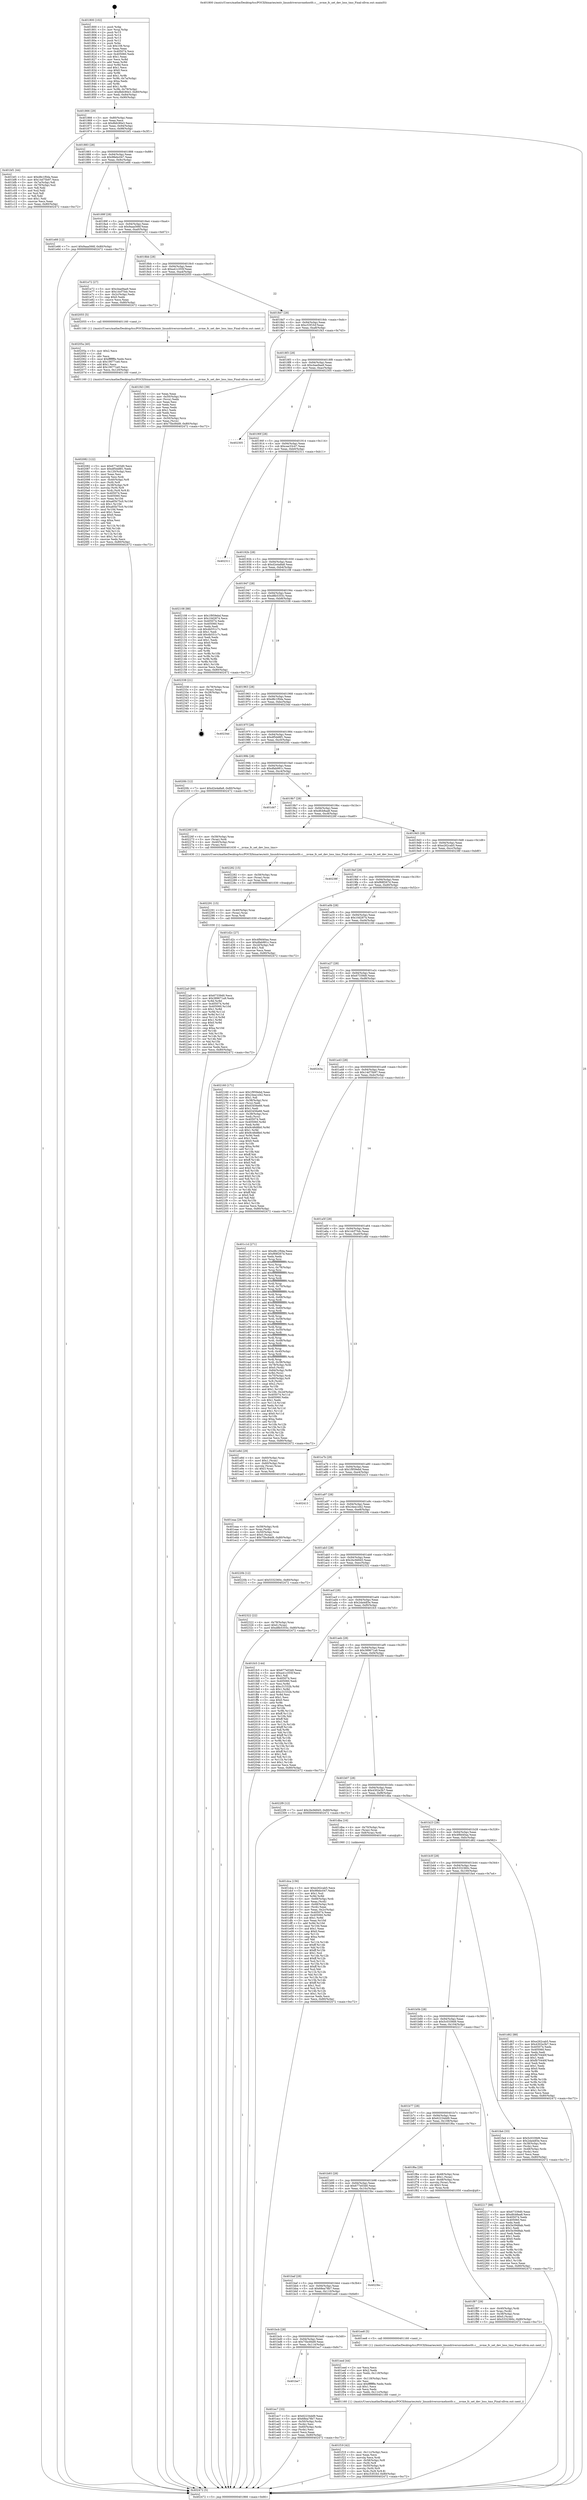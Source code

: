 digraph "0x401800" {
  label = "0x401800 (/mnt/c/Users/mathe/Desktop/tcc/POCII/binaries/extr_linuxdriversnvmehostfc.c___nvme_fc_set_dev_loss_tmo_Final-ollvm.out::main(0))"
  labelloc = "t"
  node[shape=record]

  Entry [label="",width=0.3,height=0.3,shape=circle,fillcolor=black,style=filled]
  "0x401866" [label="{
     0x401866 [29]\l
     | [instrs]\l
     &nbsp;&nbsp;0x401866 \<+3\>: mov -0x80(%rbp),%eax\l
     &nbsp;&nbsp;0x401869 \<+2\>: mov %eax,%ecx\l
     &nbsp;&nbsp;0x40186b \<+6\>: sub $0x8bfc90e3,%ecx\l
     &nbsp;&nbsp;0x401871 \<+6\>: mov %eax,-0x94(%rbp)\l
     &nbsp;&nbsp;0x401877 \<+6\>: mov %ecx,-0x98(%rbp)\l
     &nbsp;&nbsp;0x40187d \<+6\>: je 0000000000401bf1 \<main+0x3f1\>\l
  }"]
  "0x401bf1" [label="{
     0x401bf1 [44]\l
     | [instrs]\l
     &nbsp;&nbsp;0x401bf1 \<+5\>: mov $0xd8c1f0da,%eax\l
     &nbsp;&nbsp;0x401bf6 \<+5\>: mov $0x14d75b97,%ecx\l
     &nbsp;&nbsp;0x401bfb \<+3\>: mov -0x7a(%rbp),%dl\l
     &nbsp;&nbsp;0x401bfe \<+4\>: mov -0x79(%rbp),%sil\l
     &nbsp;&nbsp;0x401c02 \<+3\>: mov %dl,%dil\l
     &nbsp;&nbsp;0x401c05 \<+3\>: and %sil,%dil\l
     &nbsp;&nbsp;0x401c08 \<+3\>: xor %sil,%dl\l
     &nbsp;&nbsp;0x401c0b \<+3\>: or %dl,%dil\l
     &nbsp;&nbsp;0x401c0e \<+4\>: test $0x1,%dil\l
     &nbsp;&nbsp;0x401c12 \<+3\>: cmovne %ecx,%eax\l
     &nbsp;&nbsp;0x401c15 \<+3\>: mov %eax,-0x80(%rbp)\l
     &nbsp;&nbsp;0x401c18 \<+5\>: jmp 0000000000402472 \<main+0xc72\>\l
  }"]
  "0x401883" [label="{
     0x401883 [28]\l
     | [instrs]\l
     &nbsp;&nbsp;0x401883 \<+5\>: jmp 0000000000401888 \<main+0x88\>\l
     &nbsp;&nbsp;0x401888 \<+6\>: mov -0x94(%rbp),%eax\l
     &nbsp;&nbsp;0x40188e \<+5\>: sub $0x98ebc047,%eax\l
     &nbsp;&nbsp;0x401893 \<+6\>: mov %eax,-0x9c(%rbp)\l
     &nbsp;&nbsp;0x401899 \<+6\>: je 0000000000401e66 \<main+0x666\>\l
  }"]
  "0x402472" [label="{
     0x402472 [5]\l
     | [instrs]\l
     &nbsp;&nbsp;0x402472 \<+5\>: jmp 0000000000401866 \<main+0x66\>\l
  }"]
  "0x401800" [label="{
     0x401800 [102]\l
     | [instrs]\l
     &nbsp;&nbsp;0x401800 \<+1\>: push %rbp\l
     &nbsp;&nbsp;0x401801 \<+3\>: mov %rsp,%rbp\l
     &nbsp;&nbsp;0x401804 \<+2\>: push %r15\l
     &nbsp;&nbsp;0x401806 \<+2\>: push %r14\l
     &nbsp;&nbsp;0x401808 \<+2\>: push %r13\l
     &nbsp;&nbsp;0x40180a \<+2\>: push %r12\l
     &nbsp;&nbsp;0x40180c \<+1\>: push %rbx\l
     &nbsp;&nbsp;0x40180d \<+7\>: sub $0x108,%rsp\l
     &nbsp;&nbsp;0x401814 \<+2\>: xor %eax,%eax\l
     &nbsp;&nbsp;0x401816 \<+7\>: mov 0x405074,%ecx\l
     &nbsp;&nbsp;0x40181d \<+7\>: mov 0x405060,%edx\l
     &nbsp;&nbsp;0x401824 \<+3\>: sub $0x1,%eax\l
     &nbsp;&nbsp;0x401827 \<+3\>: mov %ecx,%r8d\l
     &nbsp;&nbsp;0x40182a \<+3\>: add %eax,%r8d\l
     &nbsp;&nbsp;0x40182d \<+4\>: imul %r8d,%ecx\l
     &nbsp;&nbsp;0x401831 \<+3\>: and $0x1,%ecx\l
     &nbsp;&nbsp;0x401834 \<+3\>: cmp $0x0,%ecx\l
     &nbsp;&nbsp;0x401837 \<+4\>: sete %r9b\l
     &nbsp;&nbsp;0x40183b \<+4\>: and $0x1,%r9b\l
     &nbsp;&nbsp;0x40183f \<+4\>: mov %r9b,-0x7a(%rbp)\l
     &nbsp;&nbsp;0x401843 \<+3\>: cmp $0xa,%edx\l
     &nbsp;&nbsp;0x401846 \<+4\>: setl %r9b\l
     &nbsp;&nbsp;0x40184a \<+4\>: and $0x1,%r9b\l
     &nbsp;&nbsp;0x40184e \<+4\>: mov %r9b,-0x79(%rbp)\l
     &nbsp;&nbsp;0x401852 \<+7\>: movl $0x8bfc90e3,-0x80(%rbp)\l
     &nbsp;&nbsp;0x401859 \<+6\>: mov %edi,-0x84(%rbp)\l
     &nbsp;&nbsp;0x40185f \<+7\>: mov %rsi,-0x90(%rbp)\l
  }"]
  Exit [label="",width=0.3,height=0.3,shape=circle,fillcolor=black,style=filled,peripheries=2]
  "0x401e66" [label="{
     0x401e66 [12]\l
     | [instrs]\l
     &nbsp;&nbsp;0x401e66 \<+7\>: movl $0x9aaa566f,-0x80(%rbp)\l
     &nbsp;&nbsp;0x401e6d \<+5\>: jmp 0000000000402472 \<main+0xc72\>\l
  }"]
  "0x40189f" [label="{
     0x40189f [28]\l
     | [instrs]\l
     &nbsp;&nbsp;0x40189f \<+5\>: jmp 00000000004018a4 \<main+0xa4\>\l
     &nbsp;&nbsp;0x4018a4 \<+6\>: mov -0x94(%rbp),%eax\l
     &nbsp;&nbsp;0x4018aa \<+5\>: sub $0x9aaa566f,%eax\l
     &nbsp;&nbsp;0x4018af \<+6\>: mov %eax,-0xa0(%rbp)\l
     &nbsp;&nbsp;0x4018b5 \<+6\>: je 0000000000401e72 \<main+0x672\>\l
  }"]
  "0x4022a0" [label="{
     0x4022a0 [89]\l
     | [instrs]\l
     &nbsp;&nbsp;0x4022a0 \<+5\>: mov $0x67339d0,%ecx\l
     &nbsp;&nbsp;0x4022a5 \<+5\>: mov $0x389671a9,%edx\l
     &nbsp;&nbsp;0x4022aa \<+3\>: xor %r8d,%r8d\l
     &nbsp;&nbsp;0x4022ad \<+8\>: mov 0x405074,%r9d\l
     &nbsp;&nbsp;0x4022b5 \<+8\>: mov 0x405060,%r10d\l
     &nbsp;&nbsp;0x4022bd \<+4\>: sub $0x1,%r8d\l
     &nbsp;&nbsp;0x4022c1 \<+3\>: mov %r9d,%r11d\l
     &nbsp;&nbsp;0x4022c4 \<+3\>: add %r8d,%r11d\l
     &nbsp;&nbsp;0x4022c7 \<+4\>: imul %r11d,%r9d\l
     &nbsp;&nbsp;0x4022cb \<+4\>: and $0x1,%r9d\l
     &nbsp;&nbsp;0x4022cf \<+4\>: cmp $0x0,%r9d\l
     &nbsp;&nbsp;0x4022d3 \<+3\>: sete %bl\l
     &nbsp;&nbsp;0x4022d6 \<+4\>: cmp $0xa,%r10d\l
     &nbsp;&nbsp;0x4022da \<+4\>: setl %r14b\l
     &nbsp;&nbsp;0x4022de \<+3\>: mov %bl,%r15b\l
     &nbsp;&nbsp;0x4022e1 \<+3\>: and %r14b,%r15b\l
     &nbsp;&nbsp;0x4022e4 \<+3\>: xor %r14b,%bl\l
     &nbsp;&nbsp;0x4022e7 \<+3\>: or %bl,%r15b\l
     &nbsp;&nbsp;0x4022ea \<+4\>: test $0x1,%r15b\l
     &nbsp;&nbsp;0x4022ee \<+3\>: cmovne %edx,%ecx\l
     &nbsp;&nbsp;0x4022f1 \<+3\>: mov %ecx,-0x80(%rbp)\l
     &nbsp;&nbsp;0x4022f4 \<+5\>: jmp 0000000000402472 \<main+0xc72\>\l
  }"]
  "0x401e72" [label="{
     0x401e72 [27]\l
     | [instrs]\l
     &nbsp;&nbsp;0x401e72 \<+5\>: mov $0xcbae9aa9,%eax\l
     &nbsp;&nbsp;0x401e77 \<+5\>: mov $0x1dcf75dc,%ecx\l
     &nbsp;&nbsp;0x401e7c \<+3\>: mov -0x2c(%rbp),%edx\l
     &nbsp;&nbsp;0x401e7f \<+3\>: cmp $0x0,%edx\l
     &nbsp;&nbsp;0x401e82 \<+3\>: cmove %ecx,%eax\l
     &nbsp;&nbsp;0x401e85 \<+3\>: mov %eax,-0x80(%rbp)\l
     &nbsp;&nbsp;0x401e88 \<+5\>: jmp 0000000000402472 \<main+0xc72\>\l
  }"]
  "0x4018bb" [label="{
     0x4018bb [28]\l
     | [instrs]\l
     &nbsp;&nbsp;0x4018bb \<+5\>: jmp 00000000004018c0 \<main+0xc0\>\l
     &nbsp;&nbsp;0x4018c0 \<+6\>: mov -0x94(%rbp),%eax\l
     &nbsp;&nbsp;0x4018c6 \<+5\>: sub $0xa41c355f,%eax\l
     &nbsp;&nbsp;0x4018cb \<+6\>: mov %eax,-0xa4(%rbp)\l
     &nbsp;&nbsp;0x4018d1 \<+6\>: je 0000000000402055 \<main+0x855\>\l
  }"]
  "0x402291" [label="{
     0x402291 [15]\l
     | [instrs]\l
     &nbsp;&nbsp;0x402291 \<+4\>: mov -0x40(%rbp),%rax\l
     &nbsp;&nbsp;0x402295 \<+3\>: mov (%rax),%rax\l
     &nbsp;&nbsp;0x402298 \<+3\>: mov %rax,%rdi\l
     &nbsp;&nbsp;0x40229b \<+5\>: call 0000000000401030 \<free@plt\>\l
     | [calls]\l
     &nbsp;&nbsp;0x401030 \{1\} (unknown)\l
  }"]
  "0x402055" [label="{
     0x402055 [5]\l
     | [instrs]\l
     &nbsp;&nbsp;0x402055 \<+5\>: call 0000000000401160 \<next_i\>\l
     | [calls]\l
     &nbsp;&nbsp;0x401160 \{1\} (/mnt/c/Users/mathe/Desktop/tcc/POCII/binaries/extr_linuxdriversnvmehostfc.c___nvme_fc_set_dev_loss_tmo_Final-ollvm.out::next_i)\l
  }"]
  "0x4018d7" [label="{
     0x4018d7 [28]\l
     | [instrs]\l
     &nbsp;&nbsp;0x4018d7 \<+5\>: jmp 00000000004018dc \<main+0xdc\>\l
     &nbsp;&nbsp;0x4018dc \<+6\>: mov -0x94(%rbp),%eax\l
     &nbsp;&nbsp;0x4018e2 \<+5\>: sub $0xc53f1fcf,%eax\l
     &nbsp;&nbsp;0x4018e7 \<+6\>: mov %eax,-0xa8(%rbp)\l
     &nbsp;&nbsp;0x4018ed \<+6\>: je 0000000000401f43 \<main+0x743\>\l
  }"]
  "0x402282" [label="{
     0x402282 [15]\l
     | [instrs]\l
     &nbsp;&nbsp;0x402282 \<+4\>: mov -0x58(%rbp),%rax\l
     &nbsp;&nbsp;0x402286 \<+3\>: mov (%rax),%rax\l
     &nbsp;&nbsp;0x402289 \<+3\>: mov %rax,%rdi\l
     &nbsp;&nbsp;0x40228c \<+5\>: call 0000000000401030 \<free@plt\>\l
     | [calls]\l
     &nbsp;&nbsp;0x401030 \{1\} (unknown)\l
  }"]
  "0x401f43" [label="{
     0x401f43 [39]\l
     | [instrs]\l
     &nbsp;&nbsp;0x401f43 \<+2\>: xor %eax,%eax\l
     &nbsp;&nbsp;0x401f45 \<+4\>: mov -0x50(%rbp),%rcx\l
     &nbsp;&nbsp;0x401f49 \<+2\>: mov (%rcx),%edx\l
     &nbsp;&nbsp;0x401f4b \<+2\>: mov %eax,%esi\l
     &nbsp;&nbsp;0x401f4d \<+2\>: sub %edx,%esi\l
     &nbsp;&nbsp;0x401f4f \<+2\>: mov %eax,%edx\l
     &nbsp;&nbsp;0x401f51 \<+3\>: sub $0x1,%edx\l
     &nbsp;&nbsp;0x401f54 \<+2\>: add %edx,%esi\l
     &nbsp;&nbsp;0x401f56 \<+2\>: sub %esi,%eax\l
     &nbsp;&nbsp;0x401f58 \<+4\>: mov -0x50(%rbp),%rcx\l
     &nbsp;&nbsp;0x401f5c \<+2\>: mov %eax,(%rcx)\l
     &nbsp;&nbsp;0x401f5e \<+7\>: movl $0x75bc84d9,-0x80(%rbp)\l
     &nbsp;&nbsp;0x401f65 \<+5\>: jmp 0000000000402472 \<main+0xc72\>\l
  }"]
  "0x4018f3" [label="{
     0x4018f3 [28]\l
     | [instrs]\l
     &nbsp;&nbsp;0x4018f3 \<+5\>: jmp 00000000004018f8 \<main+0xf8\>\l
     &nbsp;&nbsp;0x4018f8 \<+6\>: mov -0x94(%rbp),%eax\l
     &nbsp;&nbsp;0x4018fe \<+5\>: sub $0xcbae9aa9,%eax\l
     &nbsp;&nbsp;0x401903 \<+6\>: mov %eax,-0xac(%rbp)\l
     &nbsp;&nbsp;0x401909 \<+6\>: je 0000000000402305 \<main+0xb05\>\l
  }"]
  "0x402082" [label="{
     0x402082 [122]\l
     | [instrs]\l
     &nbsp;&nbsp;0x402082 \<+5\>: mov $0x677e03d0,%ecx\l
     &nbsp;&nbsp;0x402087 \<+5\>: mov $0xdf5dd8f1,%edx\l
     &nbsp;&nbsp;0x40208c \<+6\>: mov -0x120(%rbp),%esi\l
     &nbsp;&nbsp;0x402092 \<+3\>: imul %eax,%esi\l
     &nbsp;&nbsp;0x402095 \<+3\>: movslq %esi,%rdi\l
     &nbsp;&nbsp;0x402098 \<+4\>: mov -0x40(%rbp),%r8\l
     &nbsp;&nbsp;0x40209c \<+3\>: mov (%r8),%r8\l
     &nbsp;&nbsp;0x40209f \<+4\>: mov -0x38(%rbp),%r9\l
     &nbsp;&nbsp;0x4020a3 \<+3\>: movslq (%r9),%r9\l
     &nbsp;&nbsp;0x4020a6 \<+4\>: mov %rdi,(%r8,%r9,8)\l
     &nbsp;&nbsp;0x4020aa \<+7\>: mov 0x405074,%eax\l
     &nbsp;&nbsp;0x4020b1 \<+7\>: mov 0x405060,%esi\l
     &nbsp;&nbsp;0x4020b8 \<+3\>: mov %eax,%r10d\l
     &nbsp;&nbsp;0x4020bb \<+7\>: sub $0xa65b75c0,%r10d\l
     &nbsp;&nbsp;0x4020c2 \<+4\>: sub $0x1,%r10d\l
     &nbsp;&nbsp;0x4020c6 \<+7\>: add $0xa65b75c0,%r10d\l
     &nbsp;&nbsp;0x4020cd \<+4\>: imul %r10d,%eax\l
     &nbsp;&nbsp;0x4020d1 \<+3\>: and $0x1,%eax\l
     &nbsp;&nbsp;0x4020d4 \<+3\>: cmp $0x0,%eax\l
     &nbsp;&nbsp;0x4020d7 \<+4\>: sete %r11b\l
     &nbsp;&nbsp;0x4020db \<+3\>: cmp $0xa,%esi\l
     &nbsp;&nbsp;0x4020de \<+3\>: setl %bl\l
     &nbsp;&nbsp;0x4020e1 \<+3\>: mov %r11b,%r14b\l
     &nbsp;&nbsp;0x4020e4 \<+3\>: and %bl,%r14b\l
     &nbsp;&nbsp;0x4020e7 \<+3\>: xor %bl,%r11b\l
     &nbsp;&nbsp;0x4020ea \<+3\>: or %r11b,%r14b\l
     &nbsp;&nbsp;0x4020ed \<+4\>: test $0x1,%r14b\l
     &nbsp;&nbsp;0x4020f1 \<+3\>: cmovne %edx,%ecx\l
     &nbsp;&nbsp;0x4020f4 \<+3\>: mov %ecx,-0x80(%rbp)\l
     &nbsp;&nbsp;0x4020f7 \<+5\>: jmp 0000000000402472 \<main+0xc72\>\l
  }"]
  "0x402305" [label="{
     0x402305\l
  }", style=dashed]
  "0x40190f" [label="{
     0x40190f [28]\l
     | [instrs]\l
     &nbsp;&nbsp;0x40190f \<+5\>: jmp 0000000000401914 \<main+0x114\>\l
     &nbsp;&nbsp;0x401914 \<+6\>: mov -0x94(%rbp),%eax\l
     &nbsp;&nbsp;0x40191a \<+5\>: sub $0xcee33c47,%eax\l
     &nbsp;&nbsp;0x40191f \<+6\>: mov %eax,-0xb0(%rbp)\l
     &nbsp;&nbsp;0x401925 \<+6\>: je 0000000000402311 \<main+0xb11\>\l
  }"]
  "0x40205a" [label="{
     0x40205a [40]\l
     | [instrs]\l
     &nbsp;&nbsp;0x40205a \<+5\>: mov $0x2,%ecx\l
     &nbsp;&nbsp;0x40205f \<+1\>: cltd\l
     &nbsp;&nbsp;0x402060 \<+2\>: idiv %ecx\l
     &nbsp;&nbsp;0x402062 \<+6\>: imul $0xfffffffe,%edx,%ecx\l
     &nbsp;&nbsp;0x402068 \<+6\>: sub $0x19077ce0,%ecx\l
     &nbsp;&nbsp;0x40206e \<+3\>: add $0x1,%ecx\l
     &nbsp;&nbsp;0x402071 \<+6\>: add $0x19077ce0,%ecx\l
     &nbsp;&nbsp;0x402077 \<+6\>: mov %ecx,-0x120(%rbp)\l
     &nbsp;&nbsp;0x40207d \<+5\>: call 0000000000401160 \<next_i\>\l
     | [calls]\l
     &nbsp;&nbsp;0x401160 \{1\} (/mnt/c/Users/mathe/Desktop/tcc/POCII/binaries/extr_linuxdriversnvmehostfc.c___nvme_fc_set_dev_loss_tmo_Final-ollvm.out::next_i)\l
  }"]
  "0x402311" [label="{
     0x402311\l
  }", style=dashed]
  "0x40192b" [label="{
     0x40192b [28]\l
     | [instrs]\l
     &nbsp;&nbsp;0x40192b \<+5\>: jmp 0000000000401930 \<main+0x130\>\l
     &nbsp;&nbsp;0x401930 \<+6\>: mov -0x94(%rbp),%eax\l
     &nbsp;&nbsp;0x401936 \<+5\>: sub $0xd2e4a8a8,%eax\l
     &nbsp;&nbsp;0x40193b \<+6\>: mov %eax,-0xb4(%rbp)\l
     &nbsp;&nbsp;0x401941 \<+6\>: je 0000000000402108 \<main+0x908\>\l
  }"]
  "0x401f87" [label="{
     0x401f87 [29]\l
     | [instrs]\l
     &nbsp;&nbsp;0x401f87 \<+4\>: mov -0x40(%rbp),%rdi\l
     &nbsp;&nbsp;0x401f8b \<+3\>: mov %rax,(%rdi)\l
     &nbsp;&nbsp;0x401f8e \<+4\>: mov -0x38(%rbp),%rax\l
     &nbsp;&nbsp;0x401f92 \<+6\>: movl $0x0,(%rax)\l
     &nbsp;&nbsp;0x401f98 \<+7\>: movl $0x5332360c,-0x80(%rbp)\l
     &nbsp;&nbsp;0x401f9f \<+5\>: jmp 0000000000402472 \<main+0xc72\>\l
  }"]
  "0x402108" [label="{
     0x402108 [88]\l
     | [instrs]\l
     &nbsp;&nbsp;0x402108 \<+5\>: mov $0x1f959ebd,%eax\l
     &nbsp;&nbsp;0x40210d \<+5\>: mov $0x10d2874,%ecx\l
     &nbsp;&nbsp;0x402112 \<+7\>: mov 0x405074,%edx\l
     &nbsp;&nbsp;0x402119 \<+7\>: mov 0x405060,%esi\l
     &nbsp;&nbsp;0x402120 \<+2\>: mov %edx,%edi\l
     &nbsp;&nbsp;0x402122 \<+6\>: sub $0x4b551c7c,%edi\l
     &nbsp;&nbsp;0x402128 \<+3\>: sub $0x1,%edi\l
     &nbsp;&nbsp;0x40212b \<+6\>: add $0x4b551c7c,%edi\l
     &nbsp;&nbsp;0x402131 \<+3\>: imul %edi,%edx\l
     &nbsp;&nbsp;0x402134 \<+3\>: and $0x1,%edx\l
     &nbsp;&nbsp;0x402137 \<+3\>: cmp $0x0,%edx\l
     &nbsp;&nbsp;0x40213a \<+4\>: sete %r8b\l
     &nbsp;&nbsp;0x40213e \<+3\>: cmp $0xa,%esi\l
     &nbsp;&nbsp;0x402141 \<+4\>: setl %r9b\l
     &nbsp;&nbsp;0x402145 \<+3\>: mov %r8b,%r10b\l
     &nbsp;&nbsp;0x402148 \<+3\>: and %r9b,%r10b\l
     &nbsp;&nbsp;0x40214b \<+3\>: xor %r9b,%r8b\l
     &nbsp;&nbsp;0x40214e \<+3\>: or %r8b,%r10b\l
     &nbsp;&nbsp;0x402151 \<+4\>: test $0x1,%r10b\l
     &nbsp;&nbsp;0x402155 \<+3\>: cmovne %ecx,%eax\l
     &nbsp;&nbsp;0x402158 \<+3\>: mov %eax,-0x80(%rbp)\l
     &nbsp;&nbsp;0x40215b \<+5\>: jmp 0000000000402472 \<main+0xc72\>\l
  }"]
  "0x401947" [label="{
     0x401947 [28]\l
     | [instrs]\l
     &nbsp;&nbsp;0x401947 \<+5\>: jmp 000000000040194c \<main+0x14c\>\l
     &nbsp;&nbsp;0x40194c \<+6\>: mov -0x94(%rbp),%eax\l
     &nbsp;&nbsp;0x401952 \<+5\>: sub $0xd8b5355c,%eax\l
     &nbsp;&nbsp;0x401957 \<+6\>: mov %eax,-0xb8(%rbp)\l
     &nbsp;&nbsp;0x40195d \<+6\>: je 0000000000402338 \<main+0xb38\>\l
  }"]
  "0x401f19" [label="{
     0x401f19 [42]\l
     | [instrs]\l
     &nbsp;&nbsp;0x401f19 \<+6\>: mov -0x11c(%rbp),%ecx\l
     &nbsp;&nbsp;0x401f1f \<+3\>: imul %eax,%ecx\l
     &nbsp;&nbsp;0x401f22 \<+3\>: movslq %ecx,%rdi\l
     &nbsp;&nbsp;0x401f25 \<+4\>: mov -0x58(%rbp),%r8\l
     &nbsp;&nbsp;0x401f29 \<+3\>: mov (%r8),%r8\l
     &nbsp;&nbsp;0x401f2c \<+4\>: mov -0x50(%rbp),%r9\l
     &nbsp;&nbsp;0x401f30 \<+3\>: movslq (%r9),%r9\l
     &nbsp;&nbsp;0x401f33 \<+4\>: mov %rdi,(%r8,%r9,8)\l
     &nbsp;&nbsp;0x401f37 \<+7\>: movl $0xc53f1fcf,-0x80(%rbp)\l
     &nbsp;&nbsp;0x401f3e \<+5\>: jmp 0000000000402472 \<main+0xc72\>\l
  }"]
  "0x402338" [label="{
     0x402338 [21]\l
     | [instrs]\l
     &nbsp;&nbsp;0x402338 \<+4\>: mov -0x78(%rbp),%rax\l
     &nbsp;&nbsp;0x40233c \<+2\>: mov (%rax),%eax\l
     &nbsp;&nbsp;0x40233e \<+4\>: lea -0x28(%rbp),%rsp\l
     &nbsp;&nbsp;0x402342 \<+1\>: pop %rbx\l
     &nbsp;&nbsp;0x402343 \<+2\>: pop %r12\l
     &nbsp;&nbsp;0x402345 \<+2\>: pop %r13\l
     &nbsp;&nbsp;0x402347 \<+2\>: pop %r14\l
     &nbsp;&nbsp;0x402349 \<+2\>: pop %r15\l
     &nbsp;&nbsp;0x40234b \<+1\>: pop %rbp\l
     &nbsp;&nbsp;0x40234c \<+1\>: ret\l
  }"]
  "0x401963" [label="{
     0x401963 [28]\l
     | [instrs]\l
     &nbsp;&nbsp;0x401963 \<+5\>: jmp 0000000000401968 \<main+0x168\>\l
     &nbsp;&nbsp;0x401968 \<+6\>: mov -0x94(%rbp),%eax\l
     &nbsp;&nbsp;0x40196e \<+5\>: sub $0xd8c1f0da,%eax\l
     &nbsp;&nbsp;0x401973 \<+6\>: mov %eax,-0xbc(%rbp)\l
     &nbsp;&nbsp;0x401979 \<+6\>: je 000000000040234d \<main+0xb4d\>\l
  }"]
  "0x401eed" [label="{
     0x401eed [44]\l
     | [instrs]\l
     &nbsp;&nbsp;0x401eed \<+2\>: xor %ecx,%ecx\l
     &nbsp;&nbsp;0x401eef \<+5\>: mov $0x2,%edx\l
     &nbsp;&nbsp;0x401ef4 \<+6\>: mov %edx,-0x118(%rbp)\l
     &nbsp;&nbsp;0x401efa \<+1\>: cltd\l
     &nbsp;&nbsp;0x401efb \<+6\>: mov -0x118(%rbp),%esi\l
     &nbsp;&nbsp;0x401f01 \<+2\>: idiv %esi\l
     &nbsp;&nbsp;0x401f03 \<+6\>: imul $0xfffffffe,%edx,%edx\l
     &nbsp;&nbsp;0x401f09 \<+3\>: sub $0x1,%ecx\l
     &nbsp;&nbsp;0x401f0c \<+2\>: sub %ecx,%edx\l
     &nbsp;&nbsp;0x401f0e \<+6\>: mov %edx,-0x11c(%rbp)\l
     &nbsp;&nbsp;0x401f14 \<+5\>: call 0000000000401160 \<next_i\>\l
     | [calls]\l
     &nbsp;&nbsp;0x401160 \{1\} (/mnt/c/Users/mathe/Desktop/tcc/POCII/binaries/extr_linuxdriversnvmehostfc.c___nvme_fc_set_dev_loss_tmo_Final-ollvm.out::next_i)\l
  }"]
  "0x40234d" [label="{
     0x40234d\l
  }", style=dashed]
  "0x40197f" [label="{
     0x40197f [28]\l
     | [instrs]\l
     &nbsp;&nbsp;0x40197f \<+5\>: jmp 0000000000401984 \<main+0x184\>\l
     &nbsp;&nbsp;0x401984 \<+6\>: mov -0x94(%rbp),%eax\l
     &nbsp;&nbsp;0x40198a \<+5\>: sub $0xdf5dd8f1,%eax\l
     &nbsp;&nbsp;0x40198f \<+6\>: mov %eax,-0xc0(%rbp)\l
     &nbsp;&nbsp;0x401995 \<+6\>: je 00000000004020fc \<main+0x8fc\>\l
  }"]
  "0x401be7" [label="{
     0x401be7\l
  }", style=dashed]
  "0x4020fc" [label="{
     0x4020fc [12]\l
     | [instrs]\l
     &nbsp;&nbsp;0x4020fc \<+7\>: movl $0xd2e4a8a8,-0x80(%rbp)\l
     &nbsp;&nbsp;0x402103 \<+5\>: jmp 0000000000402472 \<main+0xc72\>\l
  }"]
  "0x40199b" [label="{
     0x40199b [28]\l
     | [instrs]\l
     &nbsp;&nbsp;0x40199b \<+5\>: jmp 00000000004019a0 \<main+0x1a0\>\l
     &nbsp;&nbsp;0x4019a0 \<+6\>: mov -0x94(%rbp),%eax\l
     &nbsp;&nbsp;0x4019a6 \<+5\>: sub $0xdfab981c,%eax\l
     &nbsp;&nbsp;0x4019ab \<+6\>: mov %eax,-0xc4(%rbp)\l
     &nbsp;&nbsp;0x4019b1 \<+6\>: je 0000000000401d47 \<main+0x547\>\l
  }"]
  "0x401ec7" [label="{
     0x401ec7 [33]\l
     | [instrs]\l
     &nbsp;&nbsp;0x401ec7 \<+5\>: mov $0x62234dd9,%eax\l
     &nbsp;&nbsp;0x401ecc \<+5\>: mov $0x68ea78b7,%ecx\l
     &nbsp;&nbsp;0x401ed1 \<+4\>: mov -0x50(%rbp),%rdx\l
     &nbsp;&nbsp;0x401ed5 \<+2\>: mov (%rdx),%esi\l
     &nbsp;&nbsp;0x401ed7 \<+4\>: mov -0x60(%rbp),%rdx\l
     &nbsp;&nbsp;0x401edb \<+2\>: cmp (%rdx),%esi\l
     &nbsp;&nbsp;0x401edd \<+3\>: cmovl %ecx,%eax\l
     &nbsp;&nbsp;0x401ee0 \<+3\>: mov %eax,-0x80(%rbp)\l
     &nbsp;&nbsp;0x401ee3 \<+5\>: jmp 0000000000402472 \<main+0xc72\>\l
  }"]
  "0x401d47" [label="{
     0x401d47\l
  }", style=dashed]
  "0x4019b7" [label="{
     0x4019b7 [28]\l
     | [instrs]\l
     &nbsp;&nbsp;0x4019b7 \<+5\>: jmp 00000000004019bc \<main+0x1bc\>\l
     &nbsp;&nbsp;0x4019bc \<+6\>: mov -0x94(%rbp),%eax\l
     &nbsp;&nbsp;0x4019c2 \<+5\>: sub $0xdfcb8aa8,%eax\l
     &nbsp;&nbsp;0x4019c7 \<+6\>: mov %eax,-0xc8(%rbp)\l
     &nbsp;&nbsp;0x4019cd \<+6\>: je 000000000040226f \<main+0xa6f\>\l
  }"]
  "0x401bcb" [label="{
     0x401bcb [28]\l
     | [instrs]\l
     &nbsp;&nbsp;0x401bcb \<+5\>: jmp 0000000000401bd0 \<main+0x3d0\>\l
     &nbsp;&nbsp;0x401bd0 \<+6\>: mov -0x94(%rbp),%eax\l
     &nbsp;&nbsp;0x401bd6 \<+5\>: sub $0x75bc84d9,%eax\l
     &nbsp;&nbsp;0x401bdb \<+6\>: mov %eax,-0x114(%rbp)\l
     &nbsp;&nbsp;0x401be1 \<+6\>: je 0000000000401ec7 \<main+0x6c7\>\l
  }"]
  "0x40226f" [label="{
     0x40226f [19]\l
     | [instrs]\l
     &nbsp;&nbsp;0x40226f \<+4\>: mov -0x58(%rbp),%rax\l
     &nbsp;&nbsp;0x402273 \<+3\>: mov (%rax),%rdi\l
     &nbsp;&nbsp;0x402276 \<+4\>: mov -0x40(%rbp),%rax\l
     &nbsp;&nbsp;0x40227a \<+3\>: mov (%rax),%rsi\l
     &nbsp;&nbsp;0x40227d \<+5\>: call 0000000000401630 \<__nvme_fc_set_dev_loss_tmo\>\l
     | [calls]\l
     &nbsp;&nbsp;0x401630 \{1\} (/mnt/c/Users/mathe/Desktop/tcc/POCII/binaries/extr_linuxdriversnvmehostfc.c___nvme_fc_set_dev_loss_tmo_Final-ollvm.out::__nvme_fc_set_dev_loss_tmo)\l
  }"]
  "0x4019d3" [label="{
     0x4019d3 [28]\l
     | [instrs]\l
     &nbsp;&nbsp;0x4019d3 \<+5\>: jmp 00000000004019d8 \<main+0x1d8\>\l
     &nbsp;&nbsp;0x4019d8 \<+6\>: mov -0x94(%rbp),%eax\l
     &nbsp;&nbsp;0x4019de \<+5\>: sub $0xe262cab5,%eax\l
     &nbsp;&nbsp;0x4019e3 \<+6\>: mov %eax,-0xcc(%rbp)\l
     &nbsp;&nbsp;0x4019e9 \<+6\>: je 000000000040238f \<main+0xb8f\>\l
  }"]
  "0x401ee8" [label="{
     0x401ee8 [5]\l
     | [instrs]\l
     &nbsp;&nbsp;0x401ee8 \<+5\>: call 0000000000401160 \<next_i\>\l
     | [calls]\l
     &nbsp;&nbsp;0x401160 \{1\} (/mnt/c/Users/mathe/Desktop/tcc/POCII/binaries/extr_linuxdriversnvmehostfc.c___nvme_fc_set_dev_loss_tmo_Final-ollvm.out::next_i)\l
  }"]
  "0x40238f" [label="{
     0x40238f\l
  }", style=dashed]
  "0x4019ef" [label="{
     0x4019ef [28]\l
     | [instrs]\l
     &nbsp;&nbsp;0x4019ef \<+5\>: jmp 00000000004019f4 \<main+0x1f4\>\l
     &nbsp;&nbsp;0x4019f4 \<+6\>: mov -0x94(%rbp),%eax\l
     &nbsp;&nbsp;0x4019fa \<+5\>: sub $0xf68f267d,%eax\l
     &nbsp;&nbsp;0x4019ff \<+6\>: mov %eax,-0xd0(%rbp)\l
     &nbsp;&nbsp;0x401a05 \<+6\>: je 0000000000401d2c \<main+0x52c\>\l
  }"]
  "0x401baf" [label="{
     0x401baf [28]\l
     | [instrs]\l
     &nbsp;&nbsp;0x401baf \<+5\>: jmp 0000000000401bb4 \<main+0x3b4\>\l
     &nbsp;&nbsp;0x401bb4 \<+6\>: mov -0x94(%rbp),%eax\l
     &nbsp;&nbsp;0x401bba \<+5\>: sub $0x68ea78b7,%eax\l
     &nbsp;&nbsp;0x401bbf \<+6\>: mov %eax,-0x110(%rbp)\l
     &nbsp;&nbsp;0x401bc5 \<+6\>: je 0000000000401ee8 \<main+0x6e8\>\l
  }"]
  "0x401d2c" [label="{
     0x401d2c [27]\l
     | [instrs]\l
     &nbsp;&nbsp;0x401d2c \<+5\>: mov $0x4f9d40aa,%eax\l
     &nbsp;&nbsp;0x401d31 \<+5\>: mov $0xdfab981c,%ecx\l
     &nbsp;&nbsp;0x401d36 \<+3\>: mov -0x2d(%rbp),%dl\l
     &nbsp;&nbsp;0x401d39 \<+3\>: test $0x1,%dl\l
     &nbsp;&nbsp;0x401d3c \<+3\>: cmovne %ecx,%eax\l
     &nbsp;&nbsp;0x401d3f \<+3\>: mov %eax,-0x80(%rbp)\l
     &nbsp;&nbsp;0x401d42 \<+5\>: jmp 0000000000402472 \<main+0xc72\>\l
  }"]
  "0x401a0b" [label="{
     0x401a0b [28]\l
     | [instrs]\l
     &nbsp;&nbsp;0x401a0b \<+5\>: jmp 0000000000401a10 \<main+0x210\>\l
     &nbsp;&nbsp;0x401a10 \<+6\>: mov -0x94(%rbp),%eax\l
     &nbsp;&nbsp;0x401a16 \<+5\>: sub $0x10d2874,%eax\l
     &nbsp;&nbsp;0x401a1b \<+6\>: mov %eax,-0xd4(%rbp)\l
     &nbsp;&nbsp;0x401a21 \<+6\>: je 0000000000402160 \<main+0x960\>\l
  }"]
  "0x4023bc" [label="{
     0x4023bc\l
  }", style=dashed]
  "0x402160" [label="{
     0x402160 [171]\l
     | [instrs]\l
     &nbsp;&nbsp;0x402160 \<+5\>: mov $0x1f959ebd,%eax\l
     &nbsp;&nbsp;0x402165 \<+5\>: mov $0x24ea1d42,%ecx\l
     &nbsp;&nbsp;0x40216a \<+2\>: mov $0x1,%dl\l
     &nbsp;&nbsp;0x40216c \<+4\>: mov -0x38(%rbp),%rsi\l
     &nbsp;&nbsp;0x402170 \<+2\>: mov (%rsi),%edi\l
     &nbsp;&nbsp;0x402172 \<+6\>: add $0x63456e66,%edi\l
     &nbsp;&nbsp;0x402178 \<+3\>: add $0x1,%edi\l
     &nbsp;&nbsp;0x40217b \<+6\>: sub $0x63456e66,%edi\l
     &nbsp;&nbsp;0x402181 \<+4\>: mov -0x38(%rbp),%rsi\l
     &nbsp;&nbsp;0x402185 \<+2\>: mov %edi,(%rsi)\l
     &nbsp;&nbsp;0x402187 \<+7\>: mov 0x405074,%edi\l
     &nbsp;&nbsp;0x40218e \<+8\>: mov 0x405060,%r8d\l
     &nbsp;&nbsp;0x402196 \<+3\>: mov %edi,%r9d\l
     &nbsp;&nbsp;0x402199 \<+7\>: sub $0x9c48d8b0,%r9d\l
     &nbsp;&nbsp;0x4021a0 \<+4\>: sub $0x1,%r9d\l
     &nbsp;&nbsp;0x4021a4 \<+7\>: add $0x9c48d8b0,%r9d\l
     &nbsp;&nbsp;0x4021ab \<+4\>: imul %r9d,%edi\l
     &nbsp;&nbsp;0x4021af \<+3\>: and $0x1,%edi\l
     &nbsp;&nbsp;0x4021b2 \<+3\>: cmp $0x0,%edi\l
     &nbsp;&nbsp;0x4021b5 \<+4\>: sete %r10b\l
     &nbsp;&nbsp;0x4021b9 \<+4\>: cmp $0xa,%r8d\l
     &nbsp;&nbsp;0x4021bd \<+4\>: setl %r11b\l
     &nbsp;&nbsp;0x4021c1 \<+3\>: mov %r10b,%bl\l
     &nbsp;&nbsp;0x4021c4 \<+3\>: xor $0xff,%bl\l
     &nbsp;&nbsp;0x4021c7 \<+3\>: mov %r11b,%r14b\l
     &nbsp;&nbsp;0x4021ca \<+4\>: xor $0xff,%r14b\l
     &nbsp;&nbsp;0x4021ce \<+3\>: xor $0x0,%dl\l
     &nbsp;&nbsp;0x4021d1 \<+3\>: mov %bl,%r15b\l
     &nbsp;&nbsp;0x4021d4 \<+4\>: and $0x0,%r15b\l
     &nbsp;&nbsp;0x4021d8 \<+3\>: and %dl,%r10b\l
     &nbsp;&nbsp;0x4021db \<+3\>: mov %r14b,%r12b\l
     &nbsp;&nbsp;0x4021de \<+4\>: and $0x0,%r12b\l
     &nbsp;&nbsp;0x4021e2 \<+3\>: and %dl,%r11b\l
     &nbsp;&nbsp;0x4021e5 \<+3\>: or %r10b,%r15b\l
     &nbsp;&nbsp;0x4021e8 \<+3\>: or %r11b,%r12b\l
     &nbsp;&nbsp;0x4021eb \<+3\>: xor %r12b,%r15b\l
     &nbsp;&nbsp;0x4021ee \<+3\>: or %r14b,%bl\l
     &nbsp;&nbsp;0x4021f1 \<+3\>: xor $0xff,%bl\l
     &nbsp;&nbsp;0x4021f4 \<+3\>: or $0x0,%dl\l
     &nbsp;&nbsp;0x4021f7 \<+2\>: and %dl,%bl\l
     &nbsp;&nbsp;0x4021f9 \<+3\>: or %bl,%r15b\l
     &nbsp;&nbsp;0x4021fc \<+4\>: test $0x1,%r15b\l
     &nbsp;&nbsp;0x402200 \<+3\>: cmovne %ecx,%eax\l
     &nbsp;&nbsp;0x402203 \<+3\>: mov %eax,-0x80(%rbp)\l
     &nbsp;&nbsp;0x402206 \<+5\>: jmp 0000000000402472 \<main+0xc72\>\l
  }"]
  "0x401a27" [label="{
     0x401a27 [28]\l
     | [instrs]\l
     &nbsp;&nbsp;0x401a27 \<+5\>: jmp 0000000000401a2c \<main+0x22c\>\l
     &nbsp;&nbsp;0x401a2c \<+6\>: mov -0x94(%rbp),%eax\l
     &nbsp;&nbsp;0x401a32 \<+5\>: sub $0x67339d0,%eax\l
     &nbsp;&nbsp;0x401a37 \<+6\>: mov %eax,-0xd8(%rbp)\l
     &nbsp;&nbsp;0x401a3d \<+6\>: je 000000000040243a \<main+0xc3a\>\l
  }"]
  "0x401b93" [label="{
     0x401b93 [28]\l
     | [instrs]\l
     &nbsp;&nbsp;0x401b93 \<+5\>: jmp 0000000000401b98 \<main+0x398\>\l
     &nbsp;&nbsp;0x401b98 \<+6\>: mov -0x94(%rbp),%eax\l
     &nbsp;&nbsp;0x401b9e \<+5\>: sub $0x677e03d0,%eax\l
     &nbsp;&nbsp;0x401ba3 \<+6\>: mov %eax,-0x10c(%rbp)\l
     &nbsp;&nbsp;0x401ba9 \<+6\>: je 00000000004023bc \<main+0xbbc\>\l
  }"]
  "0x40243a" [label="{
     0x40243a\l
  }", style=dashed]
  "0x401a43" [label="{
     0x401a43 [28]\l
     | [instrs]\l
     &nbsp;&nbsp;0x401a43 \<+5\>: jmp 0000000000401a48 \<main+0x248\>\l
     &nbsp;&nbsp;0x401a48 \<+6\>: mov -0x94(%rbp),%eax\l
     &nbsp;&nbsp;0x401a4e \<+5\>: sub $0x14d75b97,%eax\l
     &nbsp;&nbsp;0x401a53 \<+6\>: mov %eax,-0xdc(%rbp)\l
     &nbsp;&nbsp;0x401a59 \<+6\>: je 0000000000401c1d \<main+0x41d\>\l
  }"]
  "0x401f6a" [label="{
     0x401f6a [29]\l
     | [instrs]\l
     &nbsp;&nbsp;0x401f6a \<+4\>: mov -0x48(%rbp),%rax\l
     &nbsp;&nbsp;0x401f6e \<+6\>: movl $0x1,(%rax)\l
     &nbsp;&nbsp;0x401f74 \<+4\>: mov -0x48(%rbp),%rax\l
     &nbsp;&nbsp;0x401f78 \<+3\>: movslq (%rax),%rax\l
     &nbsp;&nbsp;0x401f7b \<+4\>: shl $0x3,%rax\l
     &nbsp;&nbsp;0x401f7f \<+3\>: mov %rax,%rdi\l
     &nbsp;&nbsp;0x401f82 \<+5\>: call 0000000000401050 \<malloc@plt\>\l
     | [calls]\l
     &nbsp;&nbsp;0x401050 \{1\} (unknown)\l
  }"]
  "0x401c1d" [label="{
     0x401c1d [271]\l
     | [instrs]\l
     &nbsp;&nbsp;0x401c1d \<+5\>: mov $0xd8c1f0da,%eax\l
     &nbsp;&nbsp;0x401c22 \<+5\>: mov $0xf68f267d,%ecx\l
     &nbsp;&nbsp;0x401c27 \<+2\>: xor %edx,%edx\l
     &nbsp;&nbsp;0x401c29 \<+3\>: mov %rsp,%rsi\l
     &nbsp;&nbsp;0x401c2c \<+4\>: add $0xfffffffffffffff0,%rsi\l
     &nbsp;&nbsp;0x401c30 \<+3\>: mov %rsi,%rsp\l
     &nbsp;&nbsp;0x401c33 \<+4\>: mov %rsi,-0x78(%rbp)\l
     &nbsp;&nbsp;0x401c37 \<+3\>: mov %rsp,%rsi\l
     &nbsp;&nbsp;0x401c3a \<+4\>: add $0xfffffffffffffff0,%rsi\l
     &nbsp;&nbsp;0x401c3e \<+3\>: mov %rsi,%rsp\l
     &nbsp;&nbsp;0x401c41 \<+3\>: mov %rsp,%rdi\l
     &nbsp;&nbsp;0x401c44 \<+4\>: add $0xfffffffffffffff0,%rdi\l
     &nbsp;&nbsp;0x401c48 \<+3\>: mov %rdi,%rsp\l
     &nbsp;&nbsp;0x401c4b \<+4\>: mov %rdi,-0x70(%rbp)\l
     &nbsp;&nbsp;0x401c4f \<+3\>: mov %rsp,%rdi\l
     &nbsp;&nbsp;0x401c52 \<+4\>: add $0xfffffffffffffff0,%rdi\l
     &nbsp;&nbsp;0x401c56 \<+3\>: mov %rdi,%rsp\l
     &nbsp;&nbsp;0x401c59 \<+4\>: mov %rdi,-0x68(%rbp)\l
     &nbsp;&nbsp;0x401c5d \<+3\>: mov %rsp,%rdi\l
     &nbsp;&nbsp;0x401c60 \<+4\>: add $0xfffffffffffffff0,%rdi\l
     &nbsp;&nbsp;0x401c64 \<+3\>: mov %rdi,%rsp\l
     &nbsp;&nbsp;0x401c67 \<+4\>: mov %rdi,-0x60(%rbp)\l
     &nbsp;&nbsp;0x401c6b \<+3\>: mov %rsp,%rdi\l
     &nbsp;&nbsp;0x401c6e \<+4\>: add $0xfffffffffffffff0,%rdi\l
     &nbsp;&nbsp;0x401c72 \<+3\>: mov %rdi,%rsp\l
     &nbsp;&nbsp;0x401c75 \<+4\>: mov %rdi,-0x58(%rbp)\l
     &nbsp;&nbsp;0x401c79 \<+3\>: mov %rsp,%rdi\l
     &nbsp;&nbsp;0x401c7c \<+4\>: add $0xfffffffffffffff0,%rdi\l
     &nbsp;&nbsp;0x401c80 \<+3\>: mov %rdi,%rsp\l
     &nbsp;&nbsp;0x401c83 \<+4\>: mov %rdi,-0x50(%rbp)\l
     &nbsp;&nbsp;0x401c87 \<+3\>: mov %rsp,%rdi\l
     &nbsp;&nbsp;0x401c8a \<+4\>: add $0xfffffffffffffff0,%rdi\l
     &nbsp;&nbsp;0x401c8e \<+3\>: mov %rdi,%rsp\l
     &nbsp;&nbsp;0x401c91 \<+4\>: mov %rdi,-0x48(%rbp)\l
     &nbsp;&nbsp;0x401c95 \<+3\>: mov %rsp,%rdi\l
     &nbsp;&nbsp;0x401c98 \<+4\>: add $0xfffffffffffffff0,%rdi\l
     &nbsp;&nbsp;0x401c9c \<+3\>: mov %rdi,%rsp\l
     &nbsp;&nbsp;0x401c9f \<+4\>: mov %rdi,-0x40(%rbp)\l
     &nbsp;&nbsp;0x401ca3 \<+3\>: mov %rsp,%rdi\l
     &nbsp;&nbsp;0x401ca6 \<+4\>: add $0xfffffffffffffff0,%rdi\l
     &nbsp;&nbsp;0x401caa \<+3\>: mov %rdi,%rsp\l
     &nbsp;&nbsp;0x401cad \<+4\>: mov %rdi,-0x38(%rbp)\l
     &nbsp;&nbsp;0x401cb1 \<+4\>: mov -0x78(%rbp),%rdi\l
     &nbsp;&nbsp;0x401cb5 \<+6\>: movl $0x0,(%rdi)\l
     &nbsp;&nbsp;0x401cbb \<+7\>: mov -0x84(%rbp),%r8d\l
     &nbsp;&nbsp;0x401cc2 \<+3\>: mov %r8d,(%rsi)\l
     &nbsp;&nbsp;0x401cc5 \<+4\>: mov -0x70(%rbp),%rdi\l
     &nbsp;&nbsp;0x401cc9 \<+7\>: mov -0x90(%rbp),%r9\l
     &nbsp;&nbsp;0x401cd0 \<+3\>: mov %r9,(%rdi)\l
     &nbsp;&nbsp;0x401cd3 \<+3\>: cmpl $0x2,(%rsi)\l
     &nbsp;&nbsp;0x401cd6 \<+4\>: setne %r10b\l
     &nbsp;&nbsp;0x401cda \<+4\>: and $0x1,%r10b\l
     &nbsp;&nbsp;0x401cde \<+4\>: mov %r10b,-0x2d(%rbp)\l
     &nbsp;&nbsp;0x401ce2 \<+8\>: mov 0x405074,%r11d\l
     &nbsp;&nbsp;0x401cea \<+7\>: mov 0x405060,%ebx\l
     &nbsp;&nbsp;0x401cf1 \<+3\>: sub $0x1,%edx\l
     &nbsp;&nbsp;0x401cf4 \<+3\>: mov %r11d,%r14d\l
     &nbsp;&nbsp;0x401cf7 \<+3\>: add %edx,%r14d\l
     &nbsp;&nbsp;0x401cfa \<+4\>: imul %r14d,%r11d\l
     &nbsp;&nbsp;0x401cfe \<+4\>: and $0x1,%r11d\l
     &nbsp;&nbsp;0x401d02 \<+4\>: cmp $0x0,%r11d\l
     &nbsp;&nbsp;0x401d06 \<+4\>: sete %r10b\l
     &nbsp;&nbsp;0x401d0a \<+3\>: cmp $0xa,%ebx\l
     &nbsp;&nbsp;0x401d0d \<+4\>: setl %r15b\l
     &nbsp;&nbsp;0x401d11 \<+3\>: mov %r10b,%r12b\l
     &nbsp;&nbsp;0x401d14 \<+3\>: and %r15b,%r12b\l
     &nbsp;&nbsp;0x401d17 \<+3\>: xor %r15b,%r10b\l
     &nbsp;&nbsp;0x401d1a \<+3\>: or %r10b,%r12b\l
     &nbsp;&nbsp;0x401d1d \<+4\>: test $0x1,%r12b\l
     &nbsp;&nbsp;0x401d21 \<+3\>: cmovne %ecx,%eax\l
     &nbsp;&nbsp;0x401d24 \<+3\>: mov %eax,-0x80(%rbp)\l
     &nbsp;&nbsp;0x401d27 \<+5\>: jmp 0000000000402472 \<main+0xc72\>\l
  }"]
  "0x401a5f" [label="{
     0x401a5f [28]\l
     | [instrs]\l
     &nbsp;&nbsp;0x401a5f \<+5\>: jmp 0000000000401a64 \<main+0x264\>\l
     &nbsp;&nbsp;0x401a64 \<+6\>: mov -0x94(%rbp),%eax\l
     &nbsp;&nbsp;0x401a6a \<+5\>: sub $0x1dcf75dc,%eax\l
     &nbsp;&nbsp;0x401a6f \<+6\>: mov %eax,-0xe0(%rbp)\l
     &nbsp;&nbsp;0x401a75 \<+6\>: je 0000000000401e8d \<main+0x68d\>\l
  }"]
  "0x401b77" [label="{
     0x401b77 [28]\l
     | [instrs]\l
     &nbsp;&nbsp;0x401b77 \<+5\>: jmp 0000000000401b7c \<main+0x37c\>\l
     &nbsp;&nbsp;0x401b7c \<+6\>: mov -0x94(%rbp),%eax\l
     &nbsp;&nbsp;0x401b82 \<+5\>: sub $0x62234dd9,%eax\l
     &nbsp;&nbsp;0x401b87 \<+6\>: mov %eax,-0x108(%rbp)\l
     &nbsp;&nbsp;0x401b8d \<+6\>: je 0000000000401f6a \<main+0x76a\>\l
  }"]
  "0x402217" [label="{
     0x402217 [88]\l
     | [instrs]\l
     &nbsp;&nbsp;0x402217 \<+5\>: mov $0x67339d0,%eax\l
     &nbsp;&nbsp;0x40221c \<+5\>: mov $0xdfcb8aa8,%ecx\l
     &nbsp;&nbsp;0x402221 \<+7\>: mov 0x405074,%edx\l
     &nbsp;&nbsp;0x402228 \<+7\>: mov 0x405060,%esi\l
     &nbsp;&nbsp;0x40222f \<+2\>: mov %edx,%edi\l
     &nbsp;&nbsp;0x402231 \<+6\>: sub $0x5e39d8ab,%edi\l
     &nbsp;&nbsp;0x402237 \<+3\>: sub $0x1,%edi\l
     &nbsp;&nbsp;0x40223a \<+6\>: add $0x5e39d8ab,%edi\l
     &nbsp;&nbsp;0x402240 \<+3\>: imul %edi,%edx\l
     &nbsp;&nbsp;0x402243 \<+3\>: and $0x1,%edx\l
     &nbsp;&nbsp;0x402246 \<+3\>: cmp $0x0,%edx\l
     &nbsp;&nbsp;0x402249 \<+4\>: sete %r8b\l
     &nbsp;&nbsp;0x40224d \<+3\>: cmp $0xa,%esi\l
     &nbsp;&nbsp;0x402250 \<+4\>: setl %r9b\l
     &nbsp;&nbsp;0x402254 \<+3\>: mov %r8b,%r10b\l
     &nbsp;&nbsp;0x402257 \<+3\>: and %r9b,%r10b\l
     &nbsp;&nbsp;0x40225a \<+3\>: xor %r9b,%r8b\l
     &nbsp;&nbsp;0x40225d \<+3\>: or %r8b,%r10b\l
     &nbsp;&nbsp;0x402260 \<+4\>: test $0x1,%r10b\l
     &nbsp;&nbsp;0x402264 \<+3\>: cmovne %ecx,%eax\l
     &nbsp;&nbsp;0x402267 \<+3\>: mov %eax,-0x80(%rbp)\l
     &nbsp;&nbsp;0x40226a \<+5\>: jmp 0000000000402472 \<main+0xc72\>\l
  }"]
  "0x401e8d" [label="{
     0x401e8d [29]\l
     | [instrs]\l
     &nbsp;&nbsp;0x401e8d \<+4\>: mov -0x60(%rbp),%rax\l
     &nbsp;&nbsp;0x401e91 \<+6\>: movl $0x1,(%rax)\l
     &nbsp;&nbsp;0x401e97 \<+4\>: mov -0x60(%rbp),%rax\l
     &nbsp;&nbsp;0x401e9b \<+3\>: movslq (%rax),%rax\l
     &nbsp;&nbsp;0x401e9e \<+4\>: shl $0x3,%rax\l
     &nbsp;&nbsp;0x401ea2 \<+3\>: mov %rax,%rdi\l
     &nbsp;&nbsp;0x401ea5 \<+5\>: call 0000000000401050 \<malloc@plt\>\l
     | [calls]\l
     &nbsp;&nbsp;0x401050 \{1\} (unknown)\l
  }"]
  "0x401a7b" [label="{
     0x401a7b [28]\l
     | [instrs]\l
     &nbsp;&nbsp;0x401a7b \<+5\>: jmp 0000000000401a80 \<main+0x280\>\l
     &nbsp;&nbsp;0x401a80 \<+6\>: mov -0x94(%rbp),%eax\l
     &nbsp;&nbsp;0x401a86 \<+5\>: sub $0x1f959ebd,%eax\l
     &nbsp;&nbsp;0x401a8b \<+6\>: mov %eax,-0xe4(%rbp)\l
     &nbsp;&nbsp;0x401a91 \<+6\>: je 0000000000402413 \<main+0xc13\>\l
  }"]
  "0x401b5b" [label="{
     0x401b5b [28]\l
     | [instrs]\l
     &nbsp;&nbsp;0x401b5b \<+5\>: jmp 0000000000401b60 \<main+0x360\>\l
     &nbsp;&nbsp;0x401b60 \<+6\>: mov -0x94(%rbp),%eax\l
     &nbsp;&nbsp;0x401b66 \<+5\>: sub $0x5c0339d9,%eax\l
     &nbsp;&nbsp;0x401b6b \<+6\>: mov %eax,-0x104(%rbp)\l
     &nbsp;&nbsp;0x401b71 \<+6\>: je 0000000000402217 \<main+0xa17\>\l
  }"]
  "0x402413" [label="{
     0x402413\l
  }", style=dashed]
  "0x401a97" [label="{
     0x401a97 [28]\l
     | [instrs]\l
     &nbsp;&nbsp;0x401a97 \<+5\>: jmp 0000000000401a9c \<main+0x29c\>\l
     &nbsp;&nbsp;0x401a9c \<+6\>: mov -0x94(%rbp),%eax\l
     &nbsp;&nbsp;0x401aa2 \<+5\>: sub $0x24ea1d42,%eax\l
     &nbsp;&nbsp;0x401aa7 \<+6\>: mov %eax,-0xe8(%rbp)\l
     &nbsp;&nbsp;0x401aad \<+6\>: je 000000000040220b \<main+0xa0b\>\l
  }"]
  "0x401fa4" [label="{
     0x401fa4 [33]\l
     | [instrs]\l
     &nbsp;&nbsp;0x401fa4 \<+5\>: mov $0x5c0339d9,%eax\l
     &nbsp;&nbsp;0x401fa9 \<+5\>: mov $0x2da4df3e,%ecx\l
     &nbsp;&nbsp;0x401fae \<+4\>: mov -0x38(%rbp),%rdx\l
     &nbsp;&nbsp;0x401fb2 \<+2\>: mov (%rdx),%esi\l
     &nbsp;&nbsp;0x401fb4 \<+4\>: mov -0x48(%rbp),%rdx\l
     &nbsp;&nbsp;0x401fb8 \<+2\>: cmp (%rdx),%esi\l
     &nbsp;&nbsp;0x401fba \<+3\>: cmovl %ecx,%eax\l
     &nbsp;&nbsp;0x401fbd \<+3\>: mov %eax,-0x80(%rbp)\l
     &nbsp;&nbsp;0x401fc0 \<+5\>: jmp 0000000000402472 \<main+0xc72\>\l
  }"]
  "0x40220b" [label="{
     0x40220b [12]\l
     | [instrs]\l
     &nbsp;&nbsp;0x40220b \<+7\>: movl $0x5332360c,-0x80(%rbp)\l
     &nbsp;&nbsp;0x402212 \<+5\>: jmp 0000000000402472 \<main+0xc72\>\l
  }"]
  "0x401ab3" [label="{
     0x401ab3 [28]\l
     | [instrs]\l
     &nbsp;&nbsp;0x401ab3 \<+5\>: jmp 0000000000401ab8 \<main+0x2b8\>\l
     &nbsp;&nbsp;0x401ab8 \<+6\>: mov -0x94(%rbp),%eax\l
     &nbsp;&nbsp;0x401abe \<+5\>: sub $0x2bc9d0d3,%eax\l
     &nbsp;&nbsp;0x401ac3 \<+6\>: mov %eax,-0xec(%rbp)\l
     &nbsp;&nbsp;0x401ac9 \<+6\>: je 0000000000402322 \<main+0xb22\>\l
  }"]
  "0x401eaa" [label="{
     0x401eaa [29]\l
     | [instrs]\l
     &nbsp;&nbsp;0x401eaa \<+4\>: mov -0x58(%rbp),%rdi\l
     &nbsp;&nbsp;0x401eae \<+3\>: mov %rax,(%rdi)\l
     &nbsp;&nbsp;0x401eb1 \<+4\>: mov -0x50(%rbp),%rax\l
     &nbsp;&nbsp;0x401eb5 \<+6\>: movl $0x0,(%rax)\l
     &nbsp;&nbsp;0x401ebb \<+7\>: movl $0x75bc84d9,-0x80(%rbp)\l
     &nbsp;&nbsp;0x401ec2 \<+5\>: jmp 0000000000402472 \<main+0xc72\>\l
  }"]
  "0x402322" [label="{
     0x402322 [22]\l
     | [instrs]\l
     &nbsp;&nbsp;0x402322 \<+4\>: mov -0x78(%rbp),%rax\l
     &nbsp;&nbsp;0x402326 \<+6\>: movl $0x0,(%rax)\l
     &nbsp;&nbsp;0x40232c \<+7\>: movl $0xd8b5355c,-0x80(%rbp)\l
     &nbsp;&nbsp;0x402333 \<+5\>: jmp 0000000000402472 \<main+0xc72\>\l
  }"]
  "0x401acf" [label="{
     0x401acf [28]\l
     | [instrs]\l
     &nbsp;&nbsp;0x401acf \<+5\>: jmp 0000000000401ad4 \<main+0x2d4\>\l
     &nbsp;&nbsp;0x401ad4 \<+6\>: mov -0x94(%rbp),%eax\l
     &nbsp;&nbsp;0x401ada \<+5\>: sub $0x2da4df3e,%eax\l
     &nbsp;&nbsp;0x401adf \<+6\>: mov %eax,-0xf0(%rbp)\l
     &nbsp;&nbsp;0x401ae5 \<+6\>: je 0000000000401fc5 \<main+0x7c5\>\l
  }"]
  "0x401dca" [label="{
     0x401dca [156]\l
     | [instrs]\l
     &nbsp;&nbsp;0x401dca \<+5\>: mov $0xe262cab5,%ecx\l
     &nbsp;&nbsp;0x401dcf \<+5\>: mov $0x98ebc047,%edx\l
     &nbsp;&nbsp;0x401dd4 \<+3\>: mov $0x1,%sil\l
     &nbsp;&nbsp;0x401dd7 \<+3\>: xor %r8d,%r8d\l
     &nbsp;&nbsp;0x401dda \<+4\>: mov -0x68(%rbp),%rdi\l
     &nbsp;&nbsp;0x401dde \<+2\>: mov %eax,(%rdi)\l
     &nbsp;&nbsp;0x401de0 \<+4\>: mov -0x68(%rbp),%rdi\l
     &nbsp;&nbsp;0x401de4 \<+2\>: mov (%rdi),%eax\l
     &nbsp;&nbsp;0x401de6 \<+3\>: mov %eax,-0x2c(%rbp)\l
     &nbsp;&nbsp;0x401de9 \<+7\>: mov 0x405074,%eax\l
     &nbsp;&nbsp;0x401df0 \<+8\>: mov 0x405060,%r9d\l
     &nbsp;&nbsp;0x401df8 \<+4\>: sub $0x1,%r8d\l
     &nbsp;&nbsp;0x401dfc \<+3\>: mov %eax,%r10d\l
     &nbsp;&nbsp;0x401dff \<+3\>: add %r8d,%r10d\l
     &nbsp;&nbsp;0x401e02 \<+4\>: imul %r10d,%eax\l
     &nbsp;&nbsp;0x401e06 \<+3\>: and $0x1,%eax\l
     &nbsp;&nbsp;0x401e09 \<+3\>: cmp $0x0,%eax\l
     &nbsp;&nbsp;0x401e0c \<+4\>: sete %r11b\l
     &nbsp;&nbsp;0x401e10 \<+4\>: cmp $0xa,%r9d\l
     &nbsp;&nbsp;0x401e14 \<+3\>: setl %bl\l
     &nbsp;&nbsp;0x401e17 \<+3\>: mov %r11b,%r14b\l
     &nbsp;&nbsp;0x401e1a \<+4\>: xor $0xff,%r14b\l
     &nbsp;&nbsp;0x401e1e \<+3\>: mov %bl,%r15b\l
     &nbsp;&nbsp;0x401e21 \<+4\>: xor $0xff,%r15b\l
     &nbsp;&nbsp;0x401e25 \<+4\>: xor $0x1,%sil\l
     &nbsp;&nbsp;0x401e29 \<+3\>: mov %r14b,%r12b\l
     &nbsp;&nbsp;0x401e2c \<+4\>: and $0xff,%r12b\l
     &nbsp;&nbsp;0x401e30 \<+3\>: and %sil,%r11b\l
     &nbsp;&nbsp;0x401e33 \<+3\>: mov %r15b,%r13b\l
     &nbsp;&nbsp;0x401e36 \<+4\>: and $0xff,%r13b\l
     &nbsp;&nbsp;0x401e3a \<+3\>: and %sil,%bl\l
     &nbsp;&nbsp;0x401e3d \<+3\>: or %r11b,%r12b\l
     &nbsp;&nbsp;0x401e40 \<+3\>: or %bl,%r13b\l
     &nbsp;&nbsp;0x401e43 \<+3\>: xor %r13b,%r12b\l
     &nbsp;&nbsp;0x401e46 \<+3\>: or %r15b,%r14b\l
     &nbsp;&nbsp;0x401e49 \<+4\>: xor $0xff,%r14b\l
     &nbsp;&nbsp;0x401e4d \<+4\>: or $0x1,%sil\l
     &nbsp;&nbsp;0x401e51 \<+3\>: and %sil,%r14b\l
     &nbsp;&nbsp;0x401e54 \<+3\>: or %r14b,%r12b\l
     &nbsp;&nbsp;0x401e57 \<+4\>: test $0x1,%r12b\l
     &nbsp;&nbsp;0x401e5b \<+3\>: cmovne %edx,%ecx\l
     &nbsp;&nbsp;0x401e5e \<+3\>: mov %ecx,-0x80(%rbp)\l
     &nbsp;&nbsp;0x401e61 \<+5\>: jmp 0000000000402472 \<main+0xc72\>\l
  }"]
  "0x401fc5" [label="{
     0x401fc5 [144]\l
     | [instrs]\l
     &nbsp;&nbsp;0x401fc5 \<+5\>: mov $0x677e03d0,%eax\l
     &nbsp;&nbsp;0x401fca \<+5\>: mov $0xa41c355f,%ecx\l
     &nbsp;&nbsp;0x401fcf \<+2\>: mov $0x1,%dl\l
     &nbsp;&nbsp;0x401fd1 \<+7\>: mov 0x405074,%esi\l
     &nbsp;&nbsp;0x401fd8 \<+7\>: mov 0x405060,%edi\l
     &nbsp;&nbsp;0x401fdf \<+3\>: mov %esi,%r8d\l
     &nbsp;&nbsp;0x401fe2 \<+7\>: sub $0xc31532b,%r8d\l
     &nbsp;&nbsp;0x401fe9 \<+4\>: sub $0x1,%r8d\l
     &nbsp;&nbsp;0x401fed \<+7\>: add $0xc31532b,%r8d\l
     &nbsp;&nbsp;0x401ff4 \<+4\>: imul %r8d,%esi\l
     &nbsp;&nbsp;0x401ff8 \<+3\>: and $0x1,%esi\l
     &nbsp;&nbsp;0x401ffb \<+3\>: cmp $0x0,%esi\l
     &nbsp;&nbsp;0x401ffe \<+4\>: sete %r9b\l
     &nbsp;&nbsp;0x402002 \<+3\>: cmp $0xa,%edi\l
     &nbsp;&nbsp;0x402005 \<+4\>: setl %r10b\l
     &nbsp;&nbsp;0x402009 \<+3\>: mov %r9b,%r11b\l
     &nbsp;&nbsp;0x40200c \<+4\>: xor $0xff,%r11b\l
     &nbsp;&nbsp;0x402010 \<+3\>: mov %r10b,%bl\l
     &nbsp;&nbsp;0x402013 \<+3\>: xor $0xff,%bl\l
     &nbsp;&nbsp;0x402016 \<+3\>: xor $0x1,%dl\l
     &nbsp;&nbsp;0x402019 \<+3\>: mov %r11b,%r14b\l
     &nbsp;&nbsp;0x40201c \<+4\>: and $0xff,%r14b\l
     &nbsp;&nbsp;0x402020 \<+3\>: and %dl,%r9b\l
     &nbsp;&nbsp;0x402023 \<+3\>: mov %bl,%r15b\l
     &nbsp;&nbsp;0x402026 \<+4\>: and $0xff,%r15b\l
     &nbsp;&nbsp;0x40202a \<+3\>: and %dl,%r10b\l
     &nbsp;&nbsp;0x40202d \<+3\>: or %r9b,%r14b\l
     &nbsp;&nbsp;0x402030 \<+3\>: or %r10b,%r15b\l
     &nbsp;&nbsp;0x402033 \<+3\>: xor %r15b,%r14b\l
     &nbsp;&nbsp;0x402036 \<+3\>: or %bl,%r11b\l
     &nbsp;&nbsp;0x402039 \<+4\>: xor $0xff,%r11b\l
     &nbsp;&nbsp;0x40203d \<+3\>: or $0x1,%dl\l
     &nbsp;&nbsp;0x402040 \<+3\>: and %dl,%r11b\l
     &nbsp;&nbsp;0x402043 \<+3\>: or %r11b,%r14b\l
     &nbsp;&nbsp;0x402046 \<+4\>: test $0x1,%r14b\l
     &nbsp;&nbsp;0x40204a \<+3\>: cmovne %ecx,%eax\l
     &nbsp;&nbsp;0x40204d \<+3\>: mov %eax,-0x80(%rbp)\l
     &nbsp;&nbsp;0x402050 \<+5\>: jmp 0000000000402472 \<main+0xc72\>\l
  }"]
  "0x401aeb" [label="{
     0x401aeb [28]\l
     | [instrs]\l
     &nbsp;&nbsp;0x401aeb \<+5\>: jmp 0000000000401af0 \<main+0x2f0\>\l
     &nbsp;&nbsp;0x401af0 \<+6\>: mov -0x94(%rbp),%eax\l
     &nbsp;&nbsp;0x401af6 \<+5\>: sub $0x389671a9,%eax\l
     &nbsp;&nbsp;0x401afb \<+6\>: mov %eax,-0xf4(%rbp)\l
     &nbsp;&nbsp;0x401b01 \<+6\>: je 00000000004022f9 \<main+0xaf9\>\l
  }"]
  "0x401b3f" [label="{
     0x401b3f [28]\l
     | [instrs]\l
     &nbsp;&nbsp;0x401b3f \<+5\>: jmp 0000000000401b44 \<main+0x344\>\l
     &nbsp;&nbsp;0x401b44 \<+6\>: mov -0x94(%rbp),%eax\l
     &nbsp;&nbsp;0x401b4a \<+5\>: sub $0x5332360c,%eax\l
     &nbsp;&nbsp;0x401b4f \<+6\>: mov %eax,-0x100(%rbp)\l
     &nbsp;&nbsp;0x401b55 \<+6\>: je 0000000000401fa4 \<main+0x7a4\>\l
  }"]
  "0x4022f9" [label="{
     0x4022f9 [12]\l
     | [instrs]\l
     &nbsp;&nbsp;0x4022f9 \<+7\>: movl $0x2bc9d0d3,-0x80(%rbp)\l
     &nbsp;&nbsp;0x402300 \<+5\>: jmp 0000000000402472 \<main+0xc72\>\l
  }"]
  "0x401b07" [label="{
     0x401b07 [28]\l
     | [instrs]\l
     &nbsp;&nbsp;0x401b07 \<+5\>: jmp 0000000000401b0c \<main+0x30c\>\l
     &nbsp;&nbsp;0x401b0c \<+6\>: mov -0x94(%rbp),%eax\l
     &nbsp;&nbsp;0x401b12 \<+5\>: sub $0x4302e3b7,%eax\l
     &nbsp;&nbsp;0x401b17 \<+6\>: mov %eax,-0xf8(%rbp)\l
     &nbsp;&nbsp;0x401b1d \<+6\>: je 0000000000401dba \<main+0x5ba\>\l
  }"]
  "0x401d62" [label="{
     0x401d62 [88]\l
     | [instrs]\l
     &nbsp;&nbsp;0x401d62 \<+5\>: mov $0xe262cab5,%eax\l
     &nbsp;&nbsp;0x401d67 \<+5\>: mov $0x4302e3b7,%ecx\l
     &nbsp;&nbsp;0x401d6c \<+7\>: mov 0x405074,%edx\l
     &nbsp;&nbsp;0x401d73 \<+7\>: mov 0x405060,%esi\l
     &nbsp;&nbsp;0x401d7a \<+2\>: mov %edx,%edi\l
     &nbsp;&nbsp;0x401d7c \<+6\>: add $0xfb70440f,%edi\l
     &nbsp;&nbsp;0x401d82 \<+3\>: sub $0x1,%edi\l
     &nbsp;&nbsp;0x401d85 \<+6\>: sub $0xfb70440f,%edi\l
     &nbsp;&nbsp;0x401d8b \<+3\>: imul %edi,%edx\l
     &nbsp;&nbsp;0x401d8e \<+3\>: and $0x1,%edx\l
     &nbsp;&nbsp;0x401d91 \<+3\>: cmp $0x0,%edx\l
     &nbsp;&nbsp;0x401d94 \<+4\>: sete %r8b\l
     &nbsp;&nbsp;0x401d98 \<+3\>: cmp $0xa,%esi\l
     &nbsp;&nbsp;0x401d9b \<+4\>: setl %r9b\l
     &nbsp;&nbsp;0x401d9f \<+3\>: mov %r8b,%r10b\l
     &nbsp;&nbsp;0x401da2 \<+3\>: and %r9b,%r10b\l
     &nbsp;&nbsp;0x401da5 \<+3\>: xor %r9b,%r8b\l
     &nbsp;&nbsp;0x401da8 \<+3\>: or %r8b,%r10b\l
     &nbsp;&nbsp;0x401dab \<+4\>: test $0x1,%r10b\l
     &nbsp;&nbsp;0x401daf \<+3\>: cmovne %ecx,%eax\l
     &nbsp;&nbsp;0x401db2 \<+3\>: mov %eax,-0x80(%rbp)\l
     &nbsp;&nbsp;0x401db5 \<+5\>: jmp 0000000000402472 \<main+0xc72\>\l
  }"]
  "0x401dba" [label="{
     0x401dba [16]\l
     | [instrs]\l
     &nbsp;&nbsp;0x401dba \<+4\>: mov -0x70(%rbp),%rax\l
     &nbsp;&nbsp;0x401dbe \<+3\>: mov (%rax),%rax\l
     &nbsp;&nbsp;0x401dc1 \<+4\>: mov 0x8(%rax),%rdi\l
     &nbsp;&nbsp;0x401dc5 \<+5\>: call 0000000000401060 \<atoi@plt\>\l
     | [calls]\l
     &nbsp;&nbsp;0x401060 \{1\} (unknown)\l
  }"]
  "0x401b23" [label="{
     0x401b23 [28]\l
     | [instrs]\l
     &nbsp;&nbsp;0x401b23 \<+5\>: jmp 0000000000401b28 \<main+0x328\>\l
     &nbsp;&nbsp;0x401b28 \<+6\>: mov -0x94(%rbp),%eax\l
     &nbsp;&nbsp;0x401b2e \<+5\>: sub $0x4f9d40aa,%eax\l
     &nbsp;&nbsp;0x401b33 \<+6\>: mov %eax,-0xfc(%rbp)\l
     &nbsp;&nbsp;0x401b39 \<+6\>: je 0000000000401d62 \<main+0x562\>\l
  }"]
  Entry -> "0x401800" [label=" 1"]
  "0x401866" -> "0x401bf1" [label=" 1"]
  "0x401866" -> "0x401883" [label=" 25"]
  "0x401bf1" -> "0x402472" [label=" 1"]
  "0x401800" -> "0x401866" [label=" 1"]
  "0x402472" -> "0x401866" [label=" 25"]
  "0x402338" -> Exit [label=" 1"]
  "0x401883" -> "0x401e66" [label=" 1"]
  "0x401883" -> "0x40189f" [label=" 24"]
  "0x402322" -> "0x402472" [label=" 1"]
  "0x40189f" -> "0x401e72" [label=" 1"]
  "0x40189f" -> "0x4018bb" [label=" 23"]
  "0x4022f9" -> "0x402472" [label=" 1"]
  "0x4018bb" -> "0x402055" [label=" 1"]
  "0x4018bb" -> "0x4018d7" [label=" 22"]
  "0x4022a0" -> "0x402472" [label=" 1"]
  "0x4018d7" -> "0x401f43" [label=" 1"]
  "0x4018d7" -> "0x4018f3" [label=" 21"]
  "0x402291" -> "0x4022a0" [label=" 1"]
  "0x4018f3" -> "0x402305" [label=" 0"]
  "0x4018f3" -> "0x40190f" [label=" 21"]
  "0x402282" -> "0x402291" [label=" 1"]
  "0x40190f" -> "0x402311" [label=" 0"]
  "0x40190f" -> "0x40192b" [label=" 21"]
  "0x40226f" -> "0x402282" [label=" 1"]
  "0x40192b" -> "0x402108" [label=" 1"]
  "0x40192b" -> "0x401947" [label=" 20"]
  "0x402217" -> "0x402472" [label=" 1"]
  "0x401947" -> "0x402338" [label=" 1"]
  "0x401947" -> "0x401963" [label=" 19"]
  "0x40220b" -> "0x402472" [label=" 1"]
  "0x401963" -> "0x40234d" [label=" 0"]
  "0x401963" -> "0x40197f" [label=" 19"]
  "0x402160" -> "0x402472" [label=" 1"]
  "0x40197f" -> "0x4020fc" [label=" 1"]
  "0x40197f" -> "0x40199b" [label=" 18"]
  "0x402108" -> "0x402472" [label=" 1"]
  "0x40199b" -> "0x401d47" [label=" 0"]
  "0x40199b" -> "0x4019b7" [label=" 18"]
  "0x4020fc" -> "0x402472" [label=" 1"]
  "0x4019b7" -> "0x40226f" [label=" 1"]
  "0x4019b7" -> "0x4019d3" [label=" 17"]
  "0x40205a" -> "0x402082" [label=" 1"]
  "0x4019d3" -> "0x40238f" [label=" 0"]
  "0x4019d3" -> "0x4019ef" [label=" 17"]
  "0x402055" -> "0x40205a" [label=" 1"]
  "0x4019ef" -> "0x401d2c" [label=" 1"]
  "0x4019ef" -> "0x401a0b" [label=" 16"]
  "0x401fa4" -> "0x402472" [label=" 2"]
  "0x401a0b" -> "0x402160" [label=" 1"]
  "0x401a0b" -> "0x401a27" [label=" 15"]
  "0x401f87" -> "0x402472" [label=" 1"]
  "0x401a27" -> "0x40243a" [label=" 0"]
  "0x401a27" -> "0x401a43" [label=" 15"]
  "0x401f43" -> "0x402472" [label=" 1"]
  "0x401a43" -> "0x401c1d" [label=" 1"]
  "0x401a43" -> "0x401a5f" [label=" 14"]
  "0x401f19" -> "0x402472" [label=" 1"]
  "0x401c1d" -> "0x402472" [label=" 1"]
  "0x401d2c" -> "0x402472" [label=" 1"]
  "0x401ee8" -> "0x401eed" [label=" 1"]
  "0x401a5f" -> "0x401e8d" [label=" 1"]
  "0x401a5f" -> "0x401a7b" [label=" 13"]
  "0x401ec7" -> "0x402472" [label=" 2"]
  "0x401a7b" -> "0x402413" [label=" 0"]
  "0x401a7b" -> "0x401a97" [label=" 13"]
  "0x401bcb" -> "0x401ec7" [label=" 2"]
  "0x401a97" -> "0x40220b" [label=" 1"]
  "0x401a97" -> "0x401ab3" [label=" 12"]
  "0x402082" -> "0x402472" [label=" 1"]
  "0x401ab3" -> "0x402322" [label=" 1"]
  "0x401ab3" -> "0x401acf" [label=" 11"]
  "0x401baf" -> "0x401ee8" [label=" 1"]
  "0x401acf" -> "0x401fc5" [label=" 1"]
  "0x401acf" -> "0x401aeb" [label=" 10"]
  "0x401fc5" -> "0x402472" [label=" 1"]
  "0x401aeb" -> "0x4022f9" [label=" 1"]
  "0x401aeb" -> "0x401b07" [label=" 9"]
  "0x401b93" -> "0x401baf" [label=" 3"]
  "0x401b07" -> "0x401dba" [label=" 1"]
  "0x401b07" -> "0x401b23" [label=" 8"]
  "0x401b93" -> "0x4023bc" [label=" 0"]
  "0x401b23" -> "0x401d62" [label=" 1"]
  "0x401b23" -> "0x401b3f" [label=" 7"]
  "0x401d62" -> "0x402472" [label=" 1"]
  "0x401dba" -> "0x401dca" [label=" 1"]
  "0x401dca" -> "0x402472" [label=" 1"]
  "0x401e66" -> "0x402472" [label=" 1"]
  "0x401e72" -> "0x402472" [label=" 1"]
  "0x401e8d" -> "0x401eaa" [label=" 1"]
  "0x401eaa" -> "0x402472" [label=" 1"]
  "0x401baf" -> "0x401bcb" [label=" 2"]
  "0x401b3f" -> "0x401fa4" [label=" 2"]
  "0x401b3f" -> "0x401b5b" [label=" 5"]
  "0x401bcb" -> "0x401be7" [label=" 0"]
  "0x401b5b" -> "0x402217" [label=" 1"]
  "0x401b5b" -> "0x401b77" [label=" 4"]
  "0x401eed" -> "0x401f19" [label=" 1"]
  "0x401b77" -> "0x401f6a" [label=" 1"]
  "0x401b77" -> "0x401b93" [label=" 3"]
  "0x401f6a" -> "0x401f87" [label=" 1"]
}
